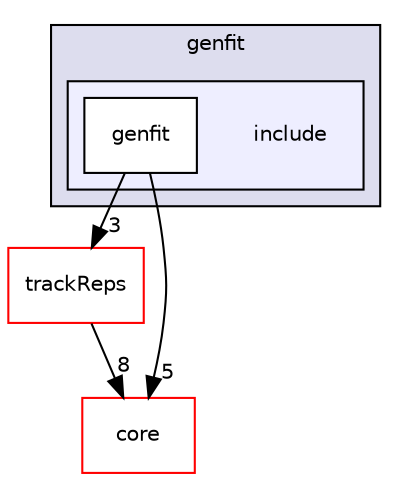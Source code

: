 digraph "genfit/include" {
  compound=true
  node [ fontsize="10", fontname="Helvetica"];
  edge [ labelfontsize="10", labelfontname="Helvetica"];
  subgraph clusterdir_a1ebdee7ea4e629a53aa4045c16b947a {
    graph [ bgcolor="#ddddee", pencolor="black", label="genfit" fontname="Helvetica", fontsize="10", URL="dir_a1ebdee7ea4e629a53aa4045c16b947a.html"]
  subgraph clusterdir_555979368a5e9b872a2dbeda60adfda1 {
    graph [ bgcolor="#eeeeff", pencolor="black", label="" URL="dir_555979368a5e9b872a2dbeda60adfda1.html"];
    dir_555979368a5e9b872a2dbeda60adfda1 [shape=plaintext label="include"];
    dir_1710e29075b70509ae9d08d0edd30704 [shape=box label="genfit" color="black" fillcolor="white" style="filled" URL="dir_1710e29075b70509ae9d08d0edd30704.html"];
  }
  }
  dir_0e3f7579cc1826c2479a35ae63f11e4e [shape=box label="trackReps" fillcolor="white" style="filled" color="red" URL="dir_0e3f7579cc1826c2479a35ae63f11e4e.html"];
  dir_7a40b7556c10f243ca9453eab1d74876 [shape=box label="core" fillcolor="white" style="filled" color="red" URL="dir_7a40b7556c10f243ca9453eab1d74876.html"];
  dir_0e3f7579cc1826c2479a35ae63f11e4e->dir_7a40b7556c10f243ca9453eab1d74876 [headlabel="8", labeldistance=1.5 headhref="dir_000052_000029.html"];
  dir_1710e29075b70509ae9d08d0edd30704->dir_0e3f7579cc1826c2479a35ae63f11e4e [headlabel="3", labeldistance=1.5 headhref="dir_000032_000052.html"];
  dir_1710e29075b70509ae9d08d0edd30704->dir_7a40b7556c10f243ca9453eab1d74876 [headlabel="5", labeldistance=1.5 headhref="dir_000032_000029.html"];
}
